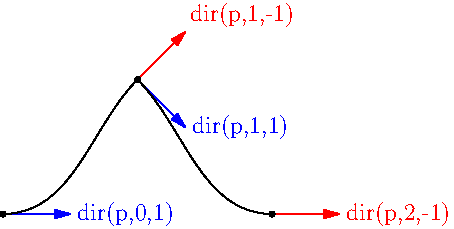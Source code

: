 size(8cm,0);
pair O=(0,0);
path p=(0,0){dir(0)}..{dir(45)}(2,2){dir(-45)}..{dir(0)}(4,0);

pair En1=dir(p, 1, -1);
pair En2=dir(p, 2, -1);
draw(p);
draw(Label("dir(p,1,-1)", EndPoint), point(p,1)--point(p,1)+En1, red, Arrow);
draw(Label("dir(p,2,-1)", EndPoint), point(p,2)--point(p,2)+En2, red, Arrow);

pair Ep0=dir(p, 0, 1);
pair Ep1=dir(p, 1, 1);
draw(Label("dir(p,0,1)", EndPoint), point(p,0)--point(p,0)+Ep0, blue, Arrow);
draw(Label("dir(p,1,1)", EndPoint, E), point(p,1)--point(p,1)+Ep1, blue, Arrow);

draw(p, dot);

